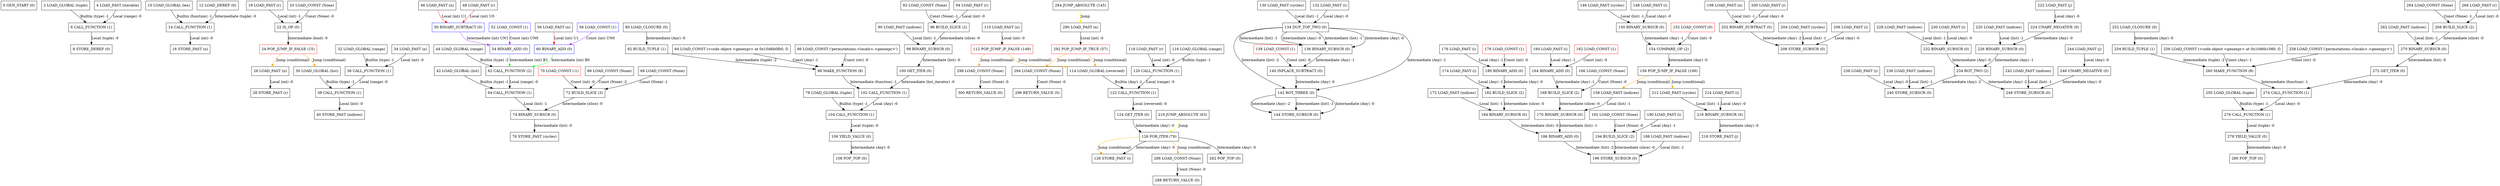 digraph permutations { 
	node [shape=box];
	OP0 [label="0 GEN_START (0)" color="black"];
	OP2 [label="2 LOAD_GLOBAL (tuple)" color="black"];
	OP4 [label="4 LOAD_FAST (iterable)" color="black"];
	OP6 [label="6 CALL_FUNCTION (1)" color="black"];
	OP8 [label="8 STORE_DEREF (0)" color="black"];
	OP10 [label="10 LOAD_GLOBAL (len)" color="black"];
	OP12 [label="12 LOAD_DEREF (0)" color="black"];
	OP14 [label="14 CALL_FUNCTION (1)" color="black"];
	OP16 [label="16 STORE_FAST (n)" color="black"];
	OP18 [label="18 LOAD_FAST (r)" color="black"];
	OP20 [label="20 LOAD_CONST (None)" color="black"];
	OP22 [label="22 IS_OP (0)" color="black"];
	OP24 [label="24 POP_JUMP_IF_FALSE (15)" color="red"];
	OP24 -> OP26 [label="Jump (conditional)" color=orange];
	OP24 -> OP30 [label="Jump (conditional)" color=orange];
	OP26 [label="26 LOAD_FAST (n)" color="black"];
	OP28 [label="28 STORE_FAST (r)" color="black"];
	OP30 [label="30 LOAD_GLOBAL (list)" color="black"];
	OP32 [label="32 LOAD_GLOBAL (range)" color="black"];
	OP34 [label="34 LOAD_FAST (n)" color="black"];
	OP36 [label="36 CALL_FUNCTION (1)" color="black"];
	OP38 [label="38 CALL_FUNCTION (1)" color="black"];
	OP40 [label="40 STORE_FAST (indices)" color="black"];
	OP42 [label="42 LOAD_GLOBAL (list)" color="black"];
	OP44 [label="44 LOAD_GLOBAL (range)" color="black"];
	OP46 [label="46 LOAD_FAST (n)" color="black"];
	OP48 [label="48 LOAD_FAST (r)" color="black"];
	OP50 [label="50 BINARY_SUBTRACT (0)" color="blue"];
	OP52 [label="52 LOAD_CONST (1)" color="blue"];
	OP54 [label="54 BINARY_ADD (0)" color="blue"];
	OP56 [label="56 LOAD_FAST (n)" color="black"];
	OP58 [label="58 LOAD_CONST (1)" color="blue"];
	OP60 [label="60 BINARY_ADD (0)" color="blue"];
	OP62 [label="62 CALL_FUNCTION (2)" color="black"];
	OP64 [label="64 CALL_FUNCTION (1)" color="black"];
	OP66 [label="66 LOAD_CONST (None)" color="black"];
	OP68 [label="68 LOAD_CONST (None)" color="black"];
	OP70 [label="70 LOAD_CONST (-1)" color="red"];
	OP72 [label="72 BUILD_SLICE (3)" color="black"];
	OP74 [label="74 BINARY_SUBSCR (0)" color="black"];
	OP76 [label="76 STORE_FAST (cycles)" color="black"];
	OP78 [label="78 LOAD_GLOBAL (tuple)" color="black"];
	OP80 [label="80 LOAD_CLOSURE (0)" color="black"];
	OP82 [label="82 BUILD_TUPLE (1)" color="black"];
	OP84 [label="84 LOAD_CONST (<code object <genexpr> at 0x10d6b0fb0, f)" color="black"];
	OP86 [label="86 LOAD_CONST ('permutations.<locals>.<genexpr>')" color="black"];
	OP88 [label="88 MAKE_FUNCTION (8)" color="black"];
	OP90 [label="90 LOAD_FAST (indices)" color="black"];
	OP92 [label="92 LOAD_CONST (None)" color="black"];
	OP94 [label="94 LOAD_FAST (r)" color="black"];
	OP96 [label="96 BUILD_SLICE (2)" color="black"];
	OP98 [label="98 BINARY_SUBSCR (0)" color="black"];
	OP100 [label="100 GET_ITER (0)" color="black"];
	OP102 [label="102 CALL_FUNCTION (1)" color="black"];
	OP104 [label="104 CALL_FUNCTION (1)" color="black"];
	OP106 [label="106 YIELD_VALUE (0)" color="black"];
	OP108 [label="108 POP_TOP (0)" color="black"];
	OP110 [label="110 LOAD_FAST (n)" color="black"];
	OP112 [label="112 POP_JUMP_IF_FALSE (149)" color="red"];
	OP112 -> OP114 [label="Jump (conditional)" color=orange];
	OP112 -> OP298 [label="Jump (conditional)" color=orange];
	OP114 [label="114 LOAD_GLOBAL (reversed)" color="black"];
	OP116 [label="116 LOAD_GLOBAL (range)" color="black"];
	OP118 [label="118 LOAD_FAST (r)" color="black"];
	OP120 [label="120 CALL_FUNCTION (1)" color="black"];
	OP122 [label="122 CALL_FUNCTION (1)" color="black"];
	OP124 [label="124 GET_ITER (0)" color="black"];
	OP126 [label="126 FOR_ITER (79)" color="black"];
	OP126 -> OP128 [label="Jump (conditional)" color=orange];
	OP126 -> OP286 [label="Jump (conditional)" color=orange];
	OP128 [label="128 STORE_FAST (i)" color="black"];
	OP130 [label="130 LOAD_FAST (cycles)" color="black"];
	OP132 [label="132 LOAD_FAST (i)" color="black"];
	OP134 [label="134 DUP_TOP_TWO (0)" color="black"];
	OP136 [label="136 BINARY_SUBSCR (0)" color="black"];
	OP138 [label="138 LOAD_CONST (1)" color="red"];
	OP140 [label="140 INPLACE_SUBTRACT (0)" color="black"];
	OP142 [label="142 ROT_THREE (0)" color="black"];
	OP144 [label="144 STORE_SUBSCR (0)" color="black"];
	OP146 [label="146 LOAD_FAST (cycles)" color="black"];
	OP148 [label="148 LOAD_FAST (i)" color="black"];
	OP150 [label="150 BINARY_SUBSCR (0)" color="black"];
	OP152 [label="152 LOAD_CONST (0)" color="red"];
	OP154 [label="154 COMPARE_OP (2)" color="black"];
	OP156 [label="156 POP_JUMP_IF_FALSE (106)" color="black"];
	OP156 -> OP158 [label="Jump (conditional)" color=orange];
	OP156 -> OP212 [label="Jump (conditional)" color=orange];
	OP158 [label="158 LOAD_FAST (indices)" color="black"];
	OP160 [label="160 LOAD_FAST (i)" color="black"];
	OP162 [label="162 LOAD_CONST (1)" color="red"];
	OP164 [label="164 BINARY_ADD (0)" color="black"];
	OP166 [label="166 LOAD_CONST (None)" color="black"];
	OP168 [label="168 BUILD_SLICE (2)" color="black"];
	OP170 [label="170 BINARY_SUBSCR (0)" color="black"];
	OP172 [label="172 LOAD_FAST (indices)" color="black"];
	OP174 [label="174 LOAD_FAST (i)" color="black"];
	OP176 [label="176 LOAD_FAST (i)" color="black"];
	OP178 [label="178 LOAD_CONST (1)" color="red"];
	OP180 [label="180 BINARY_ADD (0)" color="black"];
	OP182 [label="182 BUILD_SLICE (2)" color="black"];
	OP184 [label="184 BINARY_SUBSCR (0)" color="black"];
	OP186 [label="186 BINARY_ADD (0)" color="black"];
	OP188 [label="188 LOAD_FAST (indices)" color="black"];
	OP190 [label="190 LOAD_FAST (i)" color="black"];
	OP192 [label="192 LOAD_CONST (None)" color="black"];
	OP194 [label="194 BUILD_SLICE (2)" color="black"];
	OP196 [label="196 STORE_SUBSCR (0)" color="black"];
	OP198 [label="198 LOAD_FAST (n)" color="black"];
	OP200 [label="200 LOAD_FAST (i)" color="black"];
	OP202 [label="202 BINARY_SUBTRACT (0)" color="black"];
	OP204 [label="204 LOAD_FAST (cycles)" color="black"];
	OP206 [label="206 LOAD_FAST (i)" color="black"];
	OP208 [label="208 STORE_SUBSCR (0)" color="black"];
	OP210 [label="210 JUMP_ABSOLUTE (63)" color="black"];
	OP210 -> OP126 [label="Jump" color=yellow];
	OP212 [label="212 LOAD_FAST (cycles)" color="black"];
	OP214 [label="214 LOAD_FAST (i)" color="black"];
	OP216 [label="216 BINARY_SUBSCR (0)" color="black"];
	OP218 [label="218 STORE_FAST (j)" color="black"];
	OP220 [label="220 LOAD_FAST (indices)" color="black"];
	OP222 [label="222 LOAD_FAST (j)" color="black"];
	OP224 [label="224 UNARY_NEGATIVE (0)" color="black"];
	OP226 [label="226 BINARY_SUBSCR (0)" color="black"];
	OP228 [label="228 LOAD_FAST (indices)" color="black"];
	OP230 [label="230 LOAD_FAST (i)" color="black"];
	OP232 [label="232 BINARY_SUBSCR (0)" color="black"];
	OP234 [label="234 ROT_TWO (2)" color="black"];
	OP236 [label="236 LOAD_FAST (indices)" color="black"];
	OP238 [label="238 LOAD_FAST (i)" color="black"];
	OP240 [label="240 STORE_SUBSCR (0)" color="black"];
	OP242 [label="242 LOAD_FAST (indices)" color="black"];
	OP244 [label="244 LOAD_FAST (j)" color="black"];
	OP246 [label="246 UNARY_NEGATIVE (0)" color="black"];
	OP248 [label="248 STORE_SUBSCR (0)" color="black"];
	OP250 [label="250 LOAD_GLOBAL (tuple)" color="black"];
	OP252 [label="252 LOAD_CLOSURE (0)" color="black"];
	OP254 [label="254 BUILD_TUPLE (1)" color="black"];
	OP256 [label="256 LOAD_CONST (<code object <genexpr> at 0x10d6b1080, f)" color="black"];
	OP258 [label="258 LOAD_CONST ('permutations.<locals>.<genexpr>')" color="black"];
	OP260 [label="260 MAKE_FUNCTION (8)" color="black"];
	OP262 [label="262 LOAD_FAST (indices)" color="black"];
	OP264 [label="264 LOAD_CONST (None)" color="black"];
	OP266 [label="266 LOAD_FAST (r)" color="black"];
	OP268 [label="268 BUILD_SLICE (2)" color="black"];
	OP270 [label="270 BINARY_SUBSCR (0)" color="black"];
	OP272 [label="272 GET_ITER (0)" color="black"];
	OP274 [label="274 CALL_FUNCTION (1)" color="black"];
	OP276 [label="276 CALL_FUNCTION (1)" color="black"];
	OP278 [label="278 YIELD_VALUE (0)" color="black"];
	OP280 [label="280 POP_TOP (0)" color="black"];
	OP282 [label="282 POP_TOP (0)" color="black"];
	OP284 [label="284 JUMP_ABSOLUTE (145)" color="black"];
	OP284 -> OP290 [label="Jump" color=yellow];
	OP286 [label="286 LOAD_CONST (None)" color="black"];
	OP288 [label="288 RETURN_VALUE (0)" color="black"];
	OP290 [label="290 LOAD_FAST (n)" color="black"];
	OP292 [label="292 POP_JUMP_IF_TRUE (57)" color="red"];
	OP292 -> OP294 [label="Jump (conditional)" color=orange];
	OP292 -> OP114 [label="Jump (conditional)" color=orange];
	OP294 [label="294 LOAD_CONST (None)" color="black"];
	OP296 [label="296 RETURN_VALUE (0)" color="black"];
	OP298 [label="298 LOAD_CONST (None)" color="black"];
	OP300 [label="300 RETURN_VALUE (0)" color="black"];
	OP2 -> OP6 [label="Builtin (type) -1" color=black];
	OP4 -> OP6 [label="Local (range) -0" color=black];
	OP6 -> OP8 [label="Local (tuple) -0" color=black];
	OP10 -> OP14 [label="Builtin (function) -1" color=black];
	OP12 -> OP14 [label="Intermediate (tuple) -0" color=black];
	OP14 -> OP16 [label="Local (int) -0" color=black];
	OP18 -> OP22 [label="Local (int) -1" color=black];
	OP20 -> OP22 [label="Const (None) -0" color=black];
	OP22 -> OP24 [label="Intermediate (bool) -0" color=black];
	OP26 -> OP28 [label="Local (int) -0" color=black];
	OP32 -> OP36 [label="Builtin (type) -1" color=black];
	OP34 -> OP36 [label="Local (int) -0" color=black];
	OP30 -> OP38 [label="Builtin (type) -1" color=black];
	OP36 -> OP38 [label="Local (range) -0" color=black];
	OP38 -> OP40 [label="Local (list) -0" color=black];
	OP46 -> OP50 [label="Local (int) U1" color=red];
	OP48 -> OP50 [label="Local (int) U0" color=red];
	OP50 -> OP54 [label="Intermediate (int) UN1" color=purple];
	OP52 -> OP54 [label="Const (int) UN0" color=purple];
	OP56 -> OP60 [label="Local (int) U1" color=red];
	OP58 -> OP60 [label="Const (int) UN0" color=purple];
	OP44 -> OP62 [label="Builtin (type) -2" color=black];
	OP54 -> OP62 [label="Intermediate (int) B1" color=green];
	OP60 -> OP62 [label="Intermediate (int) B0" color=green];
	OP42 -> OP64 [label="Builtin (type) -1" color=black];
	OP62 -> OP64 [label="Local (range) -0" color=black];
	OP66 -> OP72 [label="Const (None) -2" color=black];
	OP68 -> OP72 [label="Const (None) -1" color=black];
	OP70 -> OP72 [label="Const (int) -0" color=black];
	OP64 -> OP74 [label="Local (list) -1" color=black];
	OP72 -> OP74 [label="Intermediate (slice) -0" color=black];
	OP74 -> OP76 [label="Intermediate (list) -0" color=black];
	OP80 -> OP82 [label="Intermediate (Any) -0" color=black];
	OP82 -> OP88 [label="Intermediate (tuple) -2" color=black];
	OP84 -> OP88 [label="Const (Any) -1" color=black];
	OP86 -> OP88 [label="Const (str) -0" color=black];
	OP92 -> OP96 [label="Const (None) -1" color=black];
	OP94 -> OP96 [label="Local (int) -0" color=black];
	OP90 -> OP98 [label="Local (list) -1" color=black];
	OP96 -> OP98 [label="Intermediate (slice) -0" color=black];
	OP98 -> OP100 [label="Intermediate (list) -0" color=black];
	OP88 -> OP102 [label="Intermediate (function) -1" color=black];
	OP100 -> OP102 [label="Intermediate (list_iterator) -0" color=black];
	OP78 -> OP104 [label="Builtin (type) -1" color=black];
	OP102 -> OP104 [label="Local (Any) -0" color=black];
	OP104 -> OP106 [label="Local (tuple) -0" color=black];
	OP106 -> OP108 [label="Intermediate (Any) -0" color=black];
	OP110 -> OP112 [label="Local (int) -0" color=black];
	OP116 -> OP120 [label="Builtin (type) -1" color=black];
	OP118 -> OP120 [label="Local (int) -0" color=black];
	OP114 -> OP122 [label="Builtin (Any) -1" color=black];
	OP120 -> OP122 [label="Local (range) -0" color=black];
	OP122 -> OP124 [label="Local (reversed) -0" color=black];
	OP124 -> OP126 [label="Intermediate (Any) -0" color=black];
	OP126 -> OP128 [label="Intermediate (Any) -0" color=black];
	OP130 -> OP134 [label="Local (list) -1" color=black];
	OP132 -> OP134 [label="Local (Any) -0" color=black];
	OP134 -> OP136 [label="Intermediate (list) -1" color=black];
	OP134 -> OP136 [label="Intermediate (Any) -0" color=black];
	OP134 -> OP136 [label="Intermediate (list) -1" color=black];
	OP134 -> OP136 [label="Intermediate (Any) -0" color=black];
	OP136 -> OP140 [label="Intermediate (Any) -1" color=black];
	OP138 -> OP140 [label="Const (int) -0" color=black];
	OP134 -> OP142 [label="Intermediate (list) -2" color=black];
	OP134 -> OP142 [label="Intermediate (Any) -1" color=black];
	OP140 -> OP142 [label="Intermediate (Any) -0" color=black];
	OP142 -> OP144 [label="Intermediate (Any) -2" color=black];
	OP142 -> OP144 [label="Intermediate (list) -1" color=black];
	OP142 -> OP144 [label="Intermediate (Any) -0" color=black];
	OP146 -> OP150 [label="Local (list) -1" color=black];
	OP148 -> OP150 [label="Local (Any) -0" color=black];
	OP150 -> OP154 [label="Intermediate (Any) -1" color=black];
	OP152 -> OP154 [label="Const (int) -0" color=black];
	OP154 -> OP156 [label="Intermediate (Any) -0" color=black];
	OP160 -> OP164 [label="Local (Any) -1" color=black];
	OP162 -> OP164 [label="Const (int) -0" color=black];
	OP164 -> OP168 [label="Intermediate (Any) -1" color=black];
	OP166 -> OP168 [label="Const (None) -0" color=black];
	OP158 -> OP170 [label="Local (list) -1" color=black];
	OP168 -> OP170 [label="Intermediate (slice) -0" color=black];
	OP176 -> OP180 [label="Local (Any) -1" color=black];
	OP178 -> OP180 [label="Const (int) -0" color=black];
	OP174 -> OP182 [label="Local (Any) -1" color=black];
	OP180 -> OP182 [label="Intermediate (Any) -0" color=black];
	OP172 -> OP184 [label="Local (list) -1" color=black];
	OP182 -> OP184 [label="Intermediate (slice) -0" color=black];
	OP170 -> OP186 [label="Intermediate (list) -1" color=black];
	OP184 -> OP186 [label="Intermediate (list) -0" color=black];
	OP190 -> OP194 [label="Local (Any) -1" color=black];
	OP192 -> OP194 [label="Const (None) -0" color=black];
	OP186 -> OP196 [label="Intermediate (list) -2" color=black];
	OP188 -> OP196 [label="Local (list) -1" color=black];
	OP194 -> OP196 [label="Intermediate (slice) -0" color=black];
	OP198 -> OP202 [label="Local (int) -1" color=black];
	OP200 -> OP202 [label="Local (Any) -0" color=black];
	OP202 -> OP208 [label="Intermediate (Any) -2" color=black];
	OP204 -> OP208 [label="Local (list) -1" color=black];
	OP206 -> OP208 [label="Local (Any) -0" color=black];
	OP212 -> OP216 [label="Local (list) -1" color=black];
	OP214 -> OP216 [label="Local (Any) -0" color=black];
	OP216 -> OP218 [label="Intermediate (Any) -0" color=black];
	OP222 -> OP224 [label="Local (Any) -0" color=black];
	OP220 -> OP226 [label="Local (list) -1" color=black];
	OP224 -> OP226 [label="Intermediate (Any) -0" color=black];
	OP228 -> OP232 [label="Local (list) -1" color=black];
	OP230 -> OP232 [label="Local (Any) -0" color=black];
	OP226 -> OP234 [label="Intermediate (Any) -1" color=black];
	OP232 -> OP234 [label="Intermediate (Any) -0" color=black];
	OP234 -> OP240 [label="Intermediate (Any) -2" color=black];
	OP236 -> OP240 [label="Local (list) -1" color=black];
	OP238 -> OP240 [label="Local (Any) -0" color=black];
	OP244 -> OP246 [label="Local (Any) -0" color=black];
	OP234 -> OP248 [label="Intermediate (Any) -2" color=black];
	OP242 -> OP248 [label="Local (list) -1" color=black];
	OP246 -> OP248 [label="Intermediate (Any) -0" color=black];
	OP252 -> OP254 [label="Intermediate (Any) -0" color=black];
	OP254 -> OP260 [label="Intermediate (tuple) -2" color=black];
	OP256 -> OP260 [label="Const (Any) -1" color=black];
	OP258 -> OP260 [label="Const (str) -0" color=black];
	OP264 -> OP268 [label="Const (None) -1" color=black];
	OP266 -> OP268 [label="Local (int) -0" color=black];
	OP262 -> OP270 [label="Local (list) -1" color=black];
	OP268 -> OP270 [label="Intermediate (slice) -0" color=black];
	OP270 -> OP272 [label="Intermediate (list) -0" color=black];
	OP260 -> OP274 [label="Intermediate (function) -1" color=black];
	OP272 -> OP274 [label="Intermediate (Any) -0" color=black];
	OP250 -> OP276 [label="Builtin (type) -1" color=black];
	OP274 -> OP276 [label="Local (Any) -0" color=black];
	OP276 -> OP278 [label="Local (tuple) -0" color=black];
	OP278 -> OP280 [label="Intermediate (Any) -0" color=black];
	OP126 -> OP282 [label="Intermediate (Any) -0" color=black];
	OP286 -> OP288 [label="Const (None) -0" color=black];
	OP290 -> OP292 [label="Local (int) -0" color=black];
	OP294 -> OP296 [label="Const (None) -0" color=black];
	OP298 -> OP300 [label="Const (None) -0" color=black];
}
digraph n_queens { 
	node [shape=box];
	OP0 [label="0 GEN_START (0)" color="black"];
	OP2 [label="2 LOAD_GLOBAL (range)" color="black"];
	OP4 [label="4 LOAD_FAST (queen_count)" color="black"];
	OP6 [label="6 CALL_FUNCTION (1)" color="black"];
	OP8 [label="8 STORE_FAST (cols)" color="black"];
	OP10 [label="10 LOAD_GLOBAL (permutations)" color="black"];
	OP12 [label="12 LOAD_FAST (cols)" color="black"];
	OP14 [label="14 CALL_FUNCTION (1)" color="black"];
	OP16 [label="16 GET_ITER (0)" color="black"];
	OP18 [label="18 FOR_ITER (39)" color="black"];
	OP18 -> OP20 [label="Jump (conditional)" color=orange];
	OP18 -> OP98 [label="Jump (conditional)" color=orange];
	OP20 [label="20 STORE_DEREF (0)" color="black"];
	OP22 [label="22 LOAD_FAST (queen_count)" color="black"];
	OP24 [label="24 LOAD_GLOBAL (len)" color="black"];
	OP26 [label="26 LOAD_GLOBAL (set)" color="black"];
	OP28 [label="28 LOAD_CLOSURE (0)" color="black"];
	OP30 [label="30 BUILD_TUPLE (1)" color="black"];
	OP32 [label="32 LOAD_CONST (<code object <genexpr> at 0x10d6b0860, f)" color="black"];
	OP34 [label="34 LOAD_CONST ('n_queens.<locals>.<genexpr>')" color="black"];
	OP36 [label="36 MAKE_FUNCTION (8)" color="black"];
	OP38 [label="38 LOAD_FAST (cols)" color="black"];
	OP40 [label="40 GET_ITER (0)" color="black"];
	OP42 [label="42 CALL_FUNCTION (1)" color="black"];
	OP44 [label="44 CALL_FUNCTION (1)" color="black"];
	OP46 [label="46 CALL_FUNCTION (1)" color="black"];
	OP48 [label="48 DUP_TOP (0)" color="black"];
	OP50 [label="50 ROT_THREE (0)" color="black"];
	OP52 [label="52 COMPARE_OP (2)" color="black"];
	OP54 [label="54 POP_JUMP_IF_FALSE (43)" color="red"];
	OP54 -> OP56 [label="Jump (conditional)" color=orange];
	OP54 -> OP86 [label="Jump (conditional)" color=orange];
	OP56 [label="56 LOAD_GLOBAL (len)" color="black"];
	OP58 [label="58 LOAD_GLOBAL (set)" color="black"];
	OP60 [label="60 LOAD_CLOSURE (0)" color="black"];
	OP62 [label="62 BUILD_TUPLE (1)" color="black"];
	OP64 [label="64 LOAD_CONST (<code object <genexpr> at 0x10d6b0a00, f)" color="black"];
	OP66 [label="66 LOAD_CONST ('n_queens.<locals>.<genexpr>')" color="black"];
	OP68 [label="68 MAKE_FUNCTION (8)" color="black"];
	OP70 [label="70 LOAD_FAST (cols)" color="black"];
	OP72 [label="72 GET_ITER (0)" color="black"];
	OP74 [label="74 CALL_FUNCTION (1)" color="black"];
	OP76 [label="76 CALL_FUNCTION (1)" color="black"];
	OP78 [label="78 CALL_FUNCTION (1)" color="black"];
	OP80 [label="80 COMPARE_OP (2)" color="black"];
	OP82 [label="82 POP_JUMP_IF_FALSE (48)" color="red"];
	OP82 -> OP84 [label="Jump (conditional)" color=orange];
	OP82 -> OP96 [label="Jump (conditional)" color=orange];
	OP84 [label="84 JUMP_FORWARD (2)" color="black"];
	OP84 -> OP90 [label="Jump" color=yellow];
	OP86 [label="86 POP_TOP (0)" color="black"];
	OP88 [label="88 JUMP_ABSOLUTE (9)" color="black"];
	OP88 -> OP18 [label="Jump" color=yellow];
	OP90 [label="90 LOAD_DEREF (0)" color="black"];
	OP92 [label="92 YIELD_VALUE (0)" color="black"];
	OP94 [label="94 POP_TOP (0)" color="black"];
	OP96 [label="96 JUMP_ABSOLUTE (9)" color="black"];
	OP96 -> OP18 [label="Jump" color=yellow];
	OP98 [label="98 LOAD_CONST (None)" color="black"];
	OP100 [label="100 RETURN_VALUE (0)" color="black"];
	OP2 -> OP6 [label="Builtin (type) -1" color=black];
	OP4 -> OP6 [label="Local (int) -0" color=black];
	OP6 -> OP8 [label="Local (range) -0" color=black];
	OP10 -> OP14 [label="Global (function) -1" color=black];
	OP12 -> OP14 [label="Local (range) -0" color=black];
	OP14 -> OP16 [label="Local (Any) -0" color=black];
	OP16 -> OP18 [label="Intermediate (Any) -0" color=black];
	OP18 -> OP20 [label="Intermediate (Any) -0" color=black];
	OP28 -> OP30 [label="Intermediate (Any) -0" color=black];
	OP30 -> OP36 [label="Intermediate (tuple) -2" color=black];
	OP32 -> OP36 [label="Const (Any) -1" color=black];
	OP34 -> OP36 [label="Const (str) -0" color=black];
	OP38 -> OP40 [label="Local (range) -0" color=black];
	OP36 -> OP42 [label="Intermediate (function) -1" color=black];
	OP40 -> OP42 [label="Intermediate (unboxed range iterator) -0" color=black];
	OP26 -> OP44 [label="Builtin (type) -1" color=black];
	OP42 -> OP44 [label="Local (Any) -0" color=black];
	OP24 -> OP46 [label="Builtin (function) -1" color=black];
	OP44 -> OP46 [label="Local (set) -0" color=black];
	OP46 -> OP48 [label="Local (int) -0" color=black];
	OP22 -> OP50 [label="Local (int) -2" color=black];
	OP48 -> OP50 [label="Intermediate (int) -1" color=black];
	OP48 -> OP50 [label="Intermediate (int) -0" color=black];
	OP50 -> OP52 [label="Intermediate (int) -1" color=black];
	OP50 -> OP52 [label="Intermediate (int) -0" color=black];
	OP52 -> OP54 [label="Intermediate (bool) -0" color=black];
	OP60 -> OP62 [label="Intermediate (Any) -0" color=black];
	OP62 -> OP68 [label="Intermediate (tuple) -2" color=black];
	OP64 -> OP68 [label="Const (Any) -1" color=black];
	OP66 -> OP68 [label="Const (str) -0" color=black];
	OP70 -> OP72 [label="Local (range) -0" color=black];
	OP68 -> OP74 [label="Intermediate (function) -1" color=black];
	OP72 -> OP74 [label="Intermediate (unboxed range iterator) -0" color=black];
	OP58 -> OP76 [label="Builtin (type) -1" color=black];
	OP74 -> OP76 [label="Local (Any) -0" color=black];
	OP56 -> OP78 [label="Builtin (function) -1" color=black];
	OP76 -> OP78 [label="Local (set) -0" color=black];
	OP50 -> OP80 [label="Intermediate (int) -1" color=black];
	OP78 -> OP80 [label="Local (int) -0" color=black];
	OP80 -> OP82 [label="Intermediate (bool) -0" color=black];
	OP50 -> OP86 [label="Intermediate (int) -0" color=black];
	OP90 -> OP92 [label="Intermediate (Any) -0" color=black];
	OP92 -> OP94 [label="Intermediate (Any) -0" color=black];
	OP98 -> OP100 [label="Const (None) -0" color=black];
}
digraph bench_n_queens { 
	node [shape=box];
	OP0 [label="0 LOAD_GLOBAL (list)" color="black"];
	OP2 [label="2 LOAD_GLOBAL (n_queens)" color="black"];
	OP4 [label="4 LOAD_FAST (queen_count)" color="black"];
	OP6 [label="6 CALL_FUNCTION (1)" color="black"];
	OP8 [label="8 CALL_FUNCTION (1)" color="black"];
	OP10 [label="10 POP_TOP (0)" color="black"];
	OP12 [label="12 LOAD_CONST (None)" color="black"];
	OP14 [label="14 RETURN_VALUE (0)" color="black"];
	OP2 -> OP6 [label="Global (function) -1" color=black];
	OP4 -> OP6 [label="Local (int) -0" color=black];
	OP0 -> OP8 [label="Builtin (type) -1" color=black];
	OP6 -> OP8 [label="Local (Any) -0" color=black];
	OP8 -> OP10 [label="Local (list) -0" color=black];
	OP12 -> OP14 [label="Const (None) -0" color=black];
}
